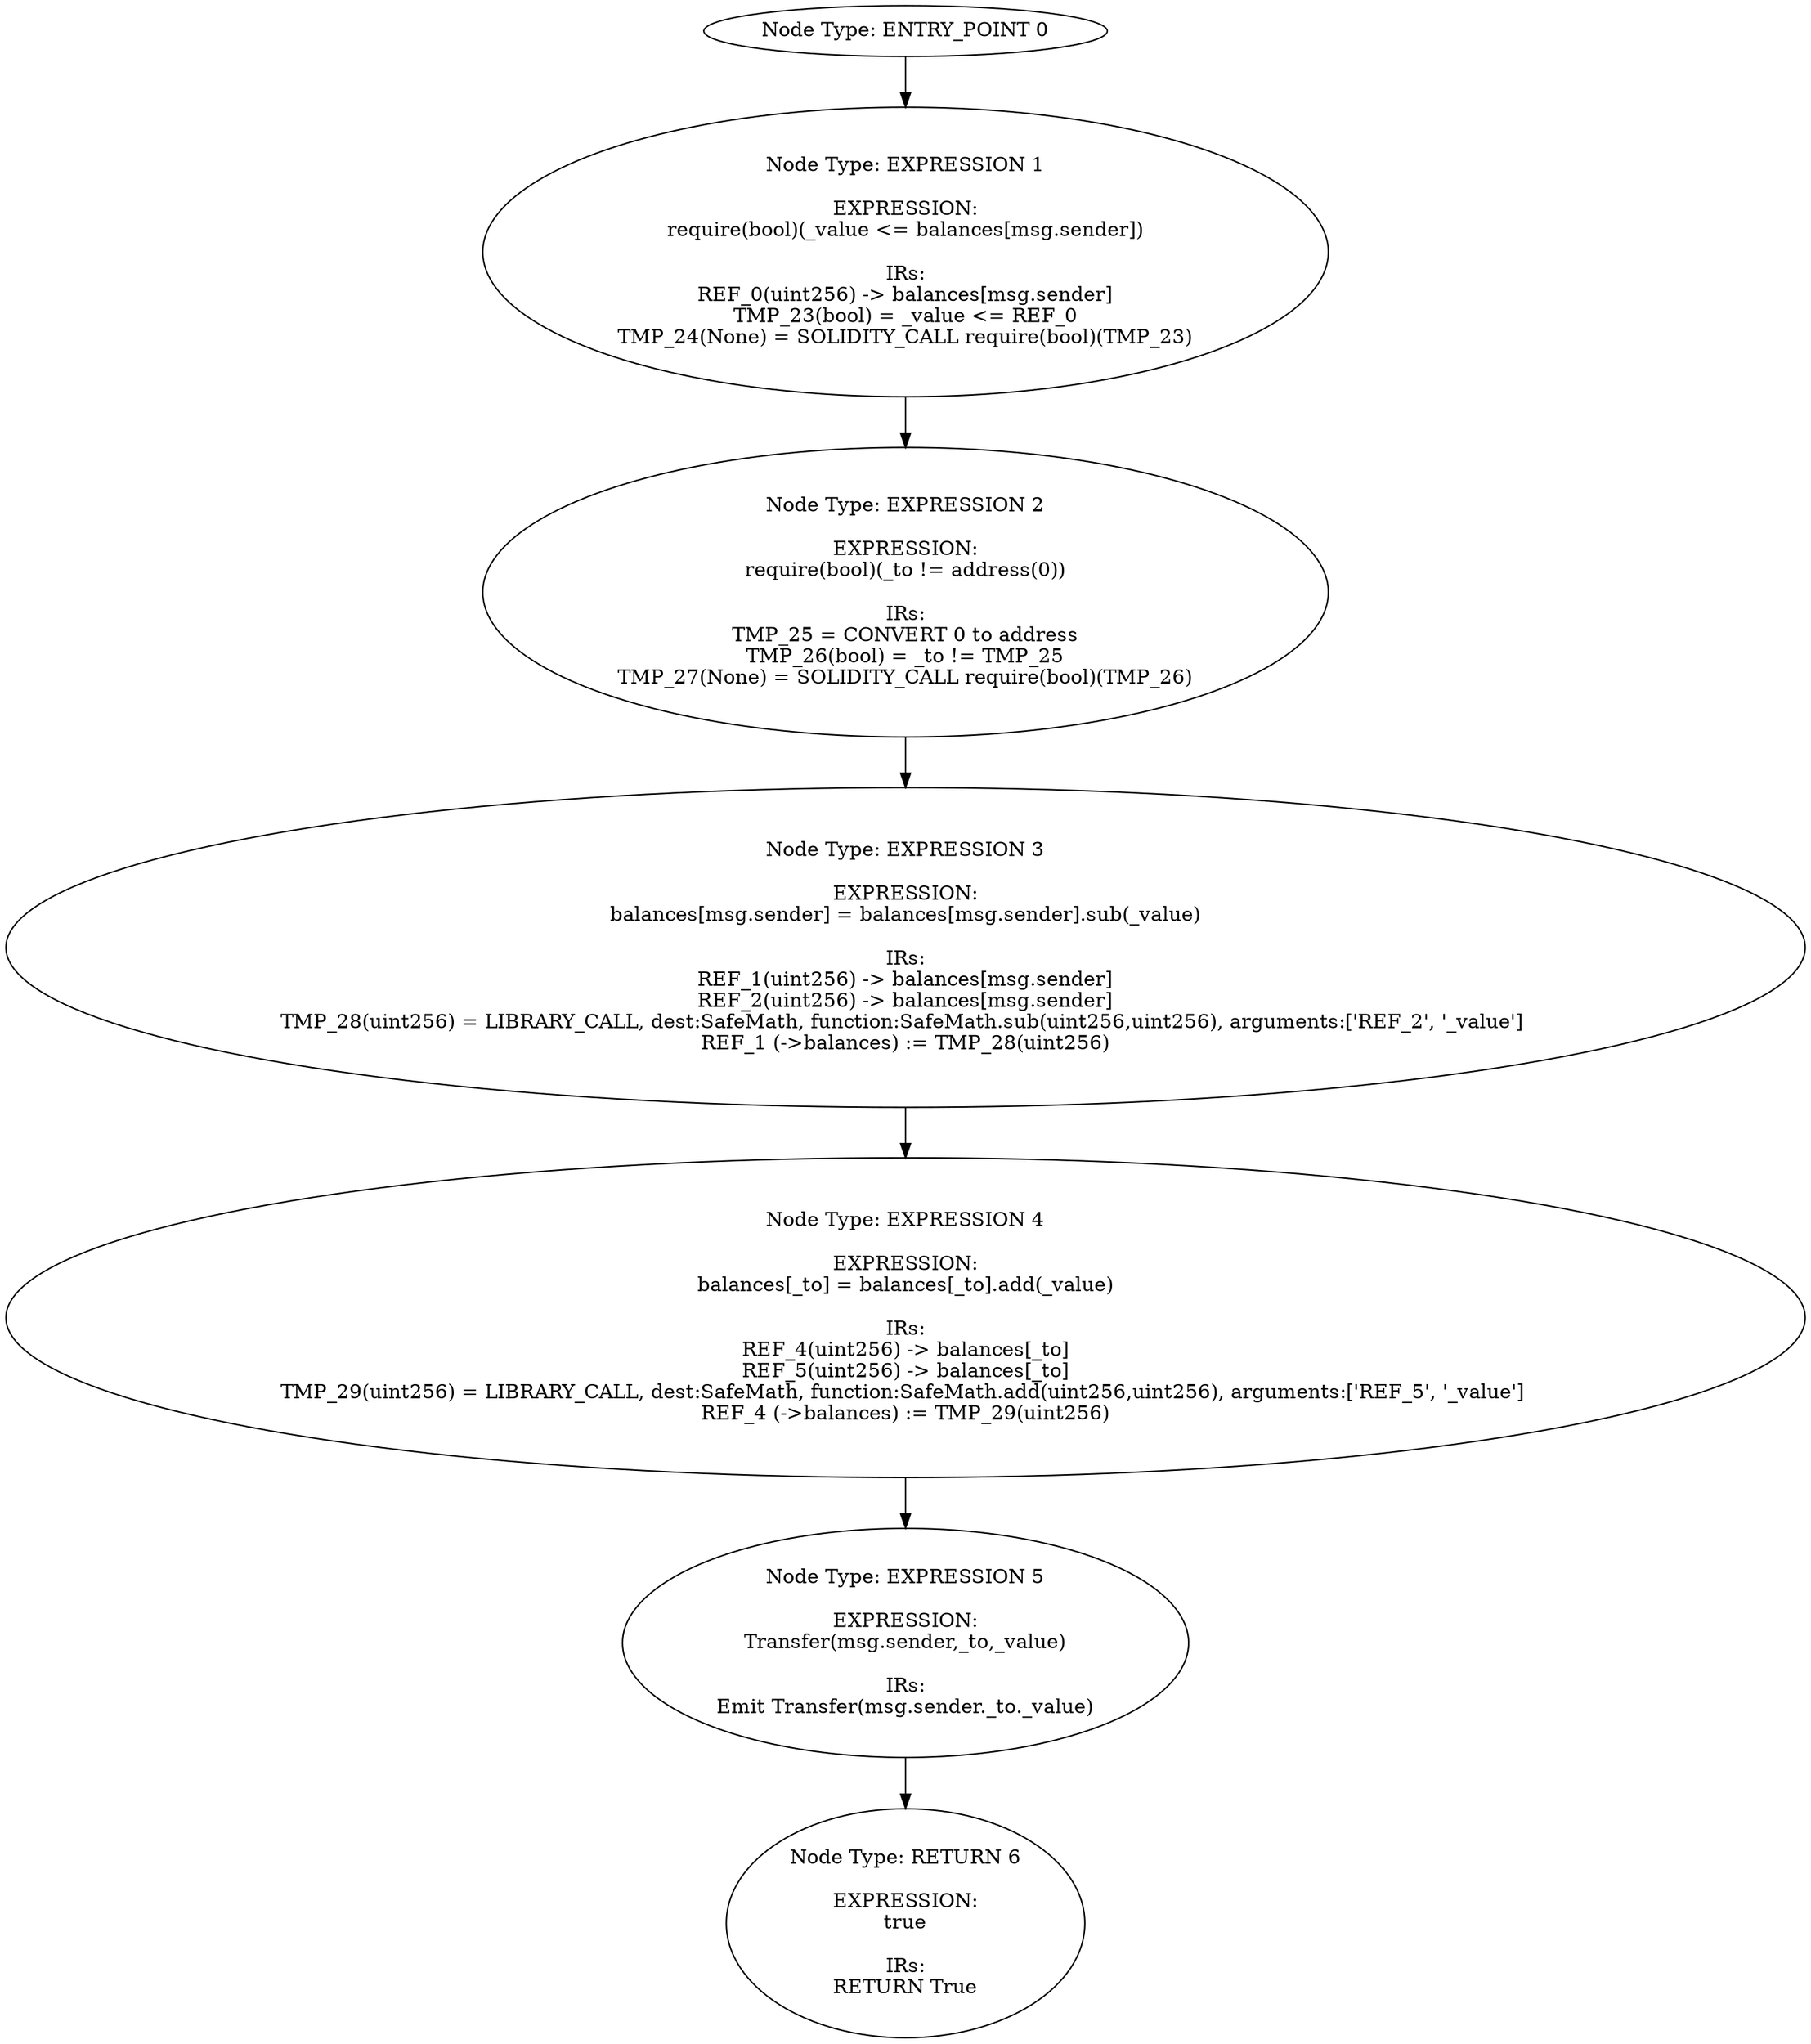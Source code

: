 digraph{
0[label="Node Type: ENTRY_POINT 0
"];
0->1;
1[label="Node Type: EXPRESSION 1

EXPRESSION:
require(bool)(_value <= balances[msg.sender])

IRs:
REF_0(uint256) -> balances[msg.sender]
TMP_23(bool) = _value <= REF_0
TMP_24(None) = SOLIDITY_CALL require(bool)(TMP_23)"];
1->2;
2[label="Node Type: EXPRESSION 2

EXPRESSION:
require(bool)(_to != address(0))

IRs:
TMP_25 = CONVERT 0 to address
TMP_26(bool) = _to != TMP_25
TMP_27(None) = SOLIDITY_CALL require(bool)(TMP_26)"];
2->3;
3[label="Node Type: EXPRESSION 3

EXPRESSION:
balances[msg.sender] = balances[msg.sender].sub(_value)

IRs:
REF_1(uint256) -> balances[msg.sender]
REF_2(uint256) -> balances[msg.sender]
TMP_28(uint256) = LIBRARY_CALL, dest:SafeMath, function:SafeMath.sub(uint256,uint256), arguments:['REF_2', '_value'] 
REF_1 (->balances) := TMP_28(uint256)"];
3->4;
4[label="Node Type: EXPRESSION 4

EXPRESSION:
balances[_to] = balances[_to].add(_value)

IRs:
REF_4(uint256) -> balances[_to]
REF_5(uint256) -> balances[_to]
TMP_29(uint256) = LIBRARY_CALL, dest:SafeMath, function:SafeMath.add(uint256,uint256), arguments:['REF_5', '_value'] 
REF_4 (->balances) := TMP_29(uint256)"];
4->5;
5[label="Node Type: EXPRESSION 5

EXPRESSION:
Transfer(msg.sender,_to,_value)

IRs:
Emit Transfer(msg.sender._to._value)"];
5->6;
6[label="Node Type: RETURN 6

EXPRESSION:
true

IRs:
RETURN True"];
}
